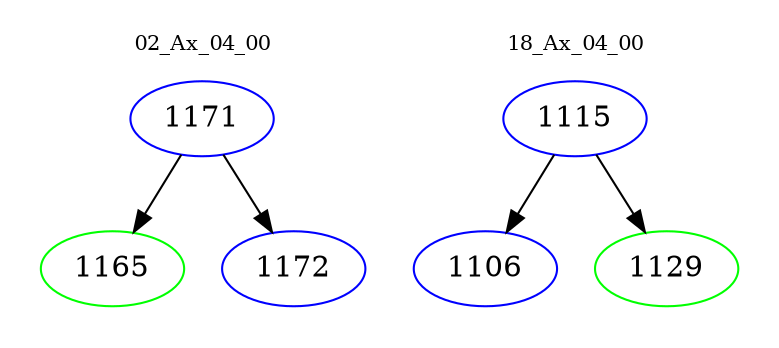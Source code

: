 digraph{
subgraph cluster_0 {
color = white
label = "02_Ax_04_00";
fontsize=10;
T0_1171 [label="1171", color="blue"]
T0_1171 -> T0_1165 [color="black"]
T0_1165 [label="1165", color="green"]
T0_1171 -> T0_1172 [color="black"]
T0_1172 [label="1172", color="blue"]
}
subgraph cluster_1 {
color = white
label = "18_Ax_04_00";
fontsize=10;
T1_1115 [label="1115", color="blue"]
T1_1115 -> T1_1106 [color="black"]
T1_1106 [label="1106", color="blue"]
T1_1115 -> T1_1129 [color="black"]
T1_1129 [label="1129", color="green"]
}
}
